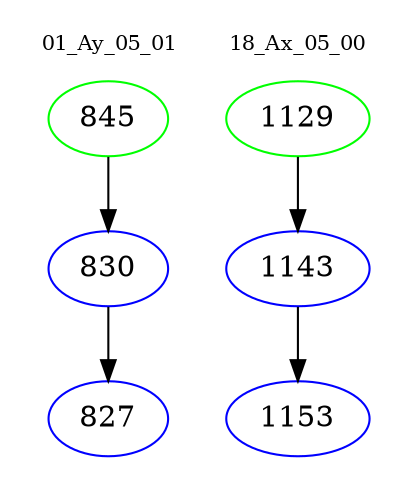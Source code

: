 digraph{
subgraph cluster_0 {
color = white
label = "01_Ay_05_01";
fontsize=10;
T0_845 [label="845", color="green"]
T0_845 -> T0_830 [color="black"]
T0_830 [label="830", color="blue"]
T0_830 -> T0_827 [color="black"]
T0_827 [label="827", color="blue"]
}
subgraph cluster_1 {
color = white
label = "18_Ax_05_00";
fontsize=10;
T1_1129 [label="1129", color="green"]
T1_1129 -> T1_1143 [color="black"]
T1_1143 [label="1143", color="blue"]
T1_1143 -> T1_1153 [color="black"]
T1_1153 [label="1153", color="blue"]
}
}
